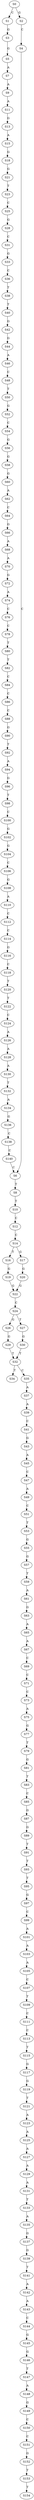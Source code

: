 strict digraph  {
	S0 -> S1 [ label = C ];
	S0 -> S2 [ label = G ];
	S1 -> S3 [ label = G ];
	S2 -> S4 [ label = C ];
	S3 -> S5 [ label = G ];
	S4 -> S6 [ label = C ];
	S5 -> S7 [ label = A ];
	S6 -> S8 [ label = T ];
	S7 -> S9 [ label = A ];
	S8 -> S10 [ label = T ];
	S9 -> S11 [ label = A ];
	S10 -> S12 [ label = C ];
	S11 -> S13 [ label = G ];
	S12 -> S14 [ label = C ];
	S13 -> S15 [ label = A ];
	S14 -> S16 [ label = T ];
	S14 -> S17 [ label = G ];
	S15 -> S18 [ label = G ];
	S16 -> S19 [ label = G ];
	S17 -> S20 [ label = G ];
	S18 -> S21 [ label = G ];
	S19 -> S22 [ label = G ];
	S20 -> S22 [ label = G ];
	S21 -> S23 [ label = T ];
	S22 -> S24 [ label = C ];
	S23 -> S25 [ label = C ];
	S24 -> S26 [ label = G ];
	S24 -> S27 [ label = T ];
	S25 -> S28 [ label = G ];
	S26 -> S29 [ label = G ];
	S27 -> S30 [ label = G ];
	S28 -> S31 [ label = C ];
	S29 -> S32 [ label = T ];
	S30 -> S32 [ label = T ];
	S31 -> S33 [ label = G ];
	S32 -> S34 [ label = T ];
	S32 -> S35 [ label = C ];
	S33 -> S36 [ label = C ];
	S35 -> S37 [ label = A ];
	S36 -> S38 [ label = T ];
	S37 -> S39 [ label = A ];
	S38 -> S40 [ label = T ];
	S39 -> S41 [ label = C ];
	S40 -> S42 [ label = G ];
	S41 -> S43 [ label = G ];
	S42 -> S44 [ label = G ];
	S43 -> S45 [ label = A ];
	S44 -> S46 [ label = A ];
	S45 -> S47 [ label = C ];
	S46 -> S48 [ label = C ];
	S47 -> S49 [ label = A ];
	S48 -> S50 [ label = T ];
	S49 -> S51 [ label = C ];
	S50 -> S52 [ label = G ];
	S51 -> S53 [ label = T ];
	S52 -> S54 [ label = C ];
	S53 -> S55 [ label = G ];
	S54 -> S56 [ label = G ];
	S55 -> S57 [ label = G ];
	S56 -> S58 [ label = G ];
	S57 -> S59 [ label = T ];
	S58 -> S60 [ label = G ];
	S59 -> S61 [ label = A ];
	S60 -> S62 [ label = A ];
	S61 -> S63 [ label = G ];
	S62 -> S64 [ label = C ];
	S63 -> S65 [ label = A ];
	S64 -> S66 [ label = G ];
	S65 -> S67 [ label = A ];
	S66 -> S68 [ label = A ];
	S67 -> S69 [ label = C ];
	S68 -> S70 [ label = A ];
	S69 -> S71 [ label = C ];
	S70 -> S72 [ label = G ];
	S71 -> S73 [ label = C ];
	S72 -> S74 [ label = A ];
	S73 -> S75 [ label = A ];
	S74 -> S76 [ label = C ];
	S75 -> S77 [ label = G ];
	S76 -> S78 [ label = C ];
	S77 -> S79 [ label = T ];
	S78 -> S80 [ label = T ];
	S79 -> S81 [ label = G ];
	S80 -> S82 [ label = T ];
	S81 -> S83 [ label = T ];
	S82 -> S84 [ label = C ];
	S83 -> S85 [ label = C ];
	S84 -> S86 [ label = C ];
	S85 -> S87 [ label = G ];
	S86 -> S88 [ label = C ];
	S87 -> S89 [ label = G ];
	S88 -> S90 [ label = G ];
	S89 -> S91 [ label = T ];
	S90 -> S92 [ label = T ];
	S91 -> S93 [ label = T ];
	S92 -> S94 [ label = A ];
	S93 -> S95 [ label = T ];
	S94 -> S96 [ label = G ];
	S95 -> S97 [ label = G ];
	S96 -> S98 [ label = T ];
	S97 -> S99 [ label = C ];
	S98 -> S100 [ label = C ];
	S99 -> S101 [ label = A ];
	S100 -> S102 [ label = G ];
	S101 -> S103 [ label = A ];
	S102 -> S104 [ label = G ];
	S103 -> S105 [ label = A ];
	S104 -> S106 [ label = C ];
	S105 -> S107 [ label = C ];
	S106 -> S108 [ label = G ];
	S107 -> S109 [ label = T ];
	S108 -> S110 [ label = A ];
	S109 -> S111 [ label = C ];
	S110 -> S112 [ label = C ];
	S111 -> S113 [ label = C ];
	S112 -> S114 [ label = C ];
	S113 -> S115 [ label = T ];
	S114 -> S116 [ label = G ];
	S115 -> S117 [ label = G ];
	S116 -> S118 [ label = C ];
	S117 -> S119 [ label = G ];
	S118 -> S120 [ label = T ];
	S119 -> S121 [ label = T ];
	S120 -> S122 [ label = T ];
	S121 -> S123 [ label = A ];
	S122 -> S124 [ label = C ];
	S123 -> S125 [ label = A ];
	S124 -> S126 [ label = A ];
	S125 -> S127 [ label = A ];
	S126 -> S128 [ label = A ];
	S127 -> S129 [ label = A ];
	S128 -> S130 [ label = A ];
	S129 -> S131 [ label = A ];
	S130 -> S132 [ label = T ];
	S131 -> S133 [ label = T ];
	S132 -> S134 [ label = A ];
	S133 -> S135 [ label = A ];
	S134 -> S136 [ label = G ];
	S135 -> S137 [ label = G ];
	S136 -> S138 [ label = C ];
	S137 -> S139 [ label = G ];
	S138 -> S140 [ label = C ];
	S139 -> S141 [ label = T ];
	S140 -> S6 [ label = C ];
	S141 -> S142 [ label = A ];
	S142 -> S143 [ label = A ];
	S143 -> S144 [ label = C ];
	S144 -> S145 [ label = G ];
	S145 -> S146 [ label = G ];
	S146 -> S147 [ label = T ];
	S147 -> S148 [ label = A ];
	S148 -> S149 [ label = G ];
	S149 -> S150 [ label = C ];
	S150 -> S151 [ label = C ];
	S151 -> S152 [ label = G ];
	S152 -> S153 [ label = T ];
	S153 -> S154 [ label = T ];
}
